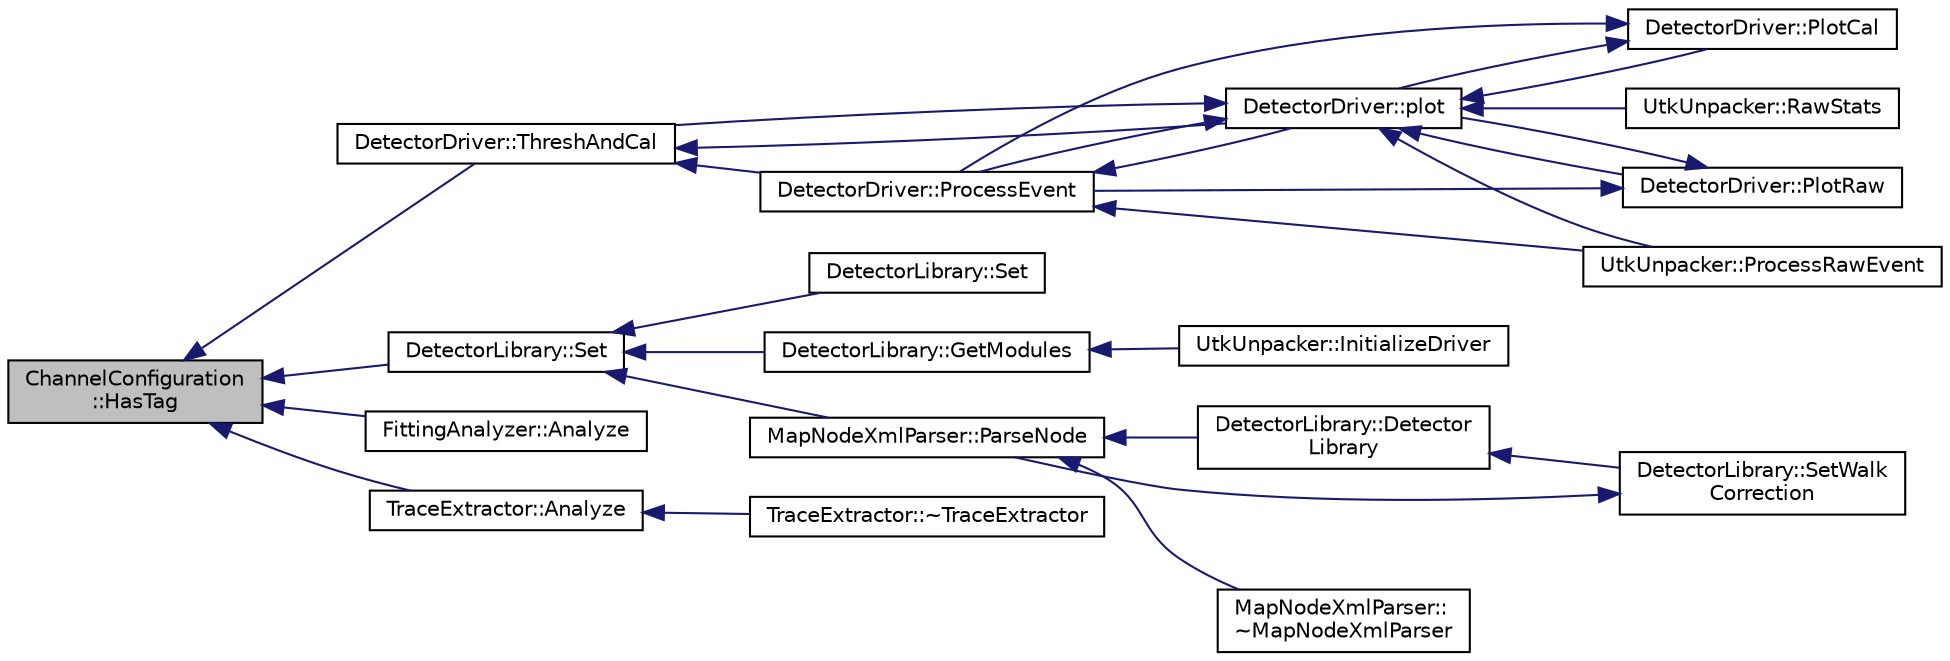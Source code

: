 digraph "ChannelConfiguration::HasTag"
{
  edge [fontname="Helvetica",fontsize="10",labelfontname="Helvetica",labelfontsize="10"];
  node [fontname="Helvetica",fontsize="10",shape=record];
  rankdir="LR";
  Node1 [label="ChannelConfiguration\l::HasTag",height=0.2,width=0.4,color="black", fillcolor="grey75", style="filled", fontcolor="black"];
  Node1 -> Node2 [dir="back",color="midnightblue",fontsize="10",style="solid",fontname="Helvetica"];
  Node2 [label="DetectorDriver::ThreshAndCal",height=0.2,width=0.4,color="black", fillcolor="white", style="filled",URL="$de/d91/class_detector_driver.html#a2ae4e98c641d49183631eceb40dc19bb",tooltip="Check threshold and calibrate each channel. Check the thresholds and calibrate the energy for each ch..."];
  Node2 -> Node3 [dir="back",color="midnightblue",fontsize="10",style="solid",fontname="Helvetica"];
  Node3 [label="DetectorDriver::ProcessEvent",height=0.2,width=0.4,color="black", fillcolor="white", style="filled",URL="$de/d91/class_detector_driver.html#a19c152206c95dfbc2a98ffd1d002165e",tooltip="Control of the event processing. "];
  Node3 -> Node4 [dir="back",color="midnightblue",fontsize="10",style="solid",fontname="Helvetica"];
  Node4 [label="DetectorDriver::plot",height=0.2,width=0.4,color="black", fillcolor="white", style="filled",URL="$de/d91/class_detector_driver.html#a3a556ab94a878e057dea8a081d0df55a",tooltip="Plots into histogram defined by dammId. "];
  Node4 -> Node3 [dir="back",color="midnightblue",fontsize="10",style="solid",fontname="Helvetica"];
  Node4 -> Node2 [dir="back",color="midnightblue",fontsize="10",style="solid",fontname="Helvetica"];
  Node4 -> Node5 [dir="back",color="midnightblue",fontsize="10",style="solid",fontname="Helvetica"];
  Node5 [label="DetectorDriver::PlotRaw",height=0.2,width=0.4,color="black", fillcolor="white", style="filled",URL="$de/d91/class_detector_driver.html#a7f2a28ba2a756e034e38630a5e258309"];
  Node5 -> Node3 [dir="back",color="midnightblue",fontsize="10",style="solid",fontname="Helvetica"];
  Node5 -> Node4 [dir="back",color="midnightblue",fontsize="10",style="solid",fontname="Helvetica"];
  Node4 -> Node6 [dir="back",color="midnightblue",fontsize="10",style="solid",fontname="Helvetica"];
  Node6 [label="DetectorDriver::PlotCal",height=0.2,width=0.4,color="black", fillcolor="white", style="filled",URL="$de/d91/class_detector_driver.html#ad966b8fe4330bb0cf117422b9bd08f40"];
  Node6 -> Node3 [dir="back",color="midnightblue",fontsize="10",style="solid",fontname="Helvetica"];
  Node6 -> Node4 [dir="back",color="midnightblue",fontsize="10",style="solid",fontname="Helvetica"];
  Node4 -> Node7 [dir="back",color="midnightblue",fontsize="10",style="solid",fontname="Helvetica"];
  Node7 [label="UtkUnpacker::ProcessRawEvent",height=0.2,width=0.4,color="black", fillcolor="white", style="filled",URL="$d4/d48/class_utk_unpacker.html#a09c96dd753088977aa1f458f7c07d24b",tooltip="Process all events in the event list. "];
  Node4 -> Node8 [dir="back",color="midnightblue",fontsize="10",style="solid",fontname="Helvetica"];
  Node8 [label="UtkUnpacker::RawStats",height=0.2,width=0.4,color="black", fillcolor="white", style="filled",URL="$d4/d48/class_utk_unpacker.html#a61ba5974ee476d5c3ab316b5b6759204",tooltip="Add an event to generic statistics output. "];
  Node3 -> Node7 [dir="back",color="midnightblue",fontsize="10",style="solid",fontname="Helvetica"];
  Node2 -> Node4 [dir="back",color="midnightblue",fontsize="10",style="solid",fontname="Helvetica"];
  Node1 -> Node9 [dir="back",color="midnightblue",fontsize="10",style="solid",fontname="Helvetica"];
  Node9 [label="DetectorLibrary::Set",height=0.2,width=0.4,color="black", fillcolor="white", style="filled",URL="$dc/dbe/class_detector_library.html#a9b4ea4ad0464f8039dafedbb6a3a7939"];
  Node9 -> Node10 [dir="back",color="midnightblue",fontsize="10",style="solid",fontname="Helvetica"];
  Node10 [label="DetectorLibrary::Set",height=0.2,width=0.4,color="black", fillcolor="white", style="filled",URL="$dc/dbe/class_detector_library.html#ad2c451c7d2dd7b812d8c043c68d19f07"];
  Node9 -> Node11 [dir="back",color="midnightblue",fontsize="10",style="solid",fontname="Helvetica"];
  Node11 [label="DetectorLibrary::GetModules",height=0.2,width=0.4,color="black", fillcolor="white", style="filled",URL="$dc/dbe/class_detector_library.html#ac2a9b10e5c57416ef21f790417c15557"];
  Node11 -> Node12 [dir="back",color="midnightblue",fontsize="10",style="solid",fontname="Helvetica"];
  Node12 [label="UtkUnpacker::InitializeDriver",height=0.2,width=0.4,color="black", fillcolor="white", style="filled",URL="$d4/d48/class_utk_unpacker.html#a89e579a959aaf036eb92ea6b96df8250",tooltip="Initializes the DetectorLibrary and DetectorDriver. "];
  Node9 -> Node13 [dir="back",color="midnightblue",fontsize="10",style="solid",fontname="Helvetica"];
  Node13 [label="MapNodeXmlParser::ParseNode",height=0.2,width=0.4,color="black", fillcolor="white", style="filled",URL="$d1/d1c/class_map_node_xml_parser.html#ab0bb09c0943299b2a793d091efcae1bd"];
  Node13 -> Node14 [dir="back",color="midnightblue",fontsize="10",style="solid",fontname="Helvetica"];
  Node14 [label="DetectorLibrary::Detector\lLibrary",height=0.2,width=0.4,color="black", fillcolor="white", style="filled",URL="$dc/dbe/class_detector_library.html#a139f2413cf7d9890e32d87a0968b0fa2",tooltip="Default Constructor. "];
  Node14 -> Node15 [dir="back",color="midnightblue",fontsize="10",style="solid",fontname="Helvetica"];
  Node15 [label="DetectorLibrary::SetWalk\lCorrection",height=0.2,width=0.4,color="black", fillcolor="white", style="filled",URL="$dc/dbe/class_detector_library.html#a270b2785fce0d3f1b2806c1b6019b7e4"];
  Node15 -> Node13 [dir="back",color="midnightblue",fontsize="10",style="solid",fontname="Helvetica"];
  Node13 -> Node16 [dir="back",color="midnightblue",fontsize="10",style="solid",fontname="Helvetica"];
  Node16 [label="MapNodeXmlParser::\l~MapNodeXmlParser",height=0.2,width=0.4,color="black", fillcolor="white", style="filled",URL="$d1/d1c/class_map_node_xml_parser.html#a45bc6854cdd35a8f9ad82f2c8d2c2b8b",tooltip="Default Destructor. "];
  Node1 -> Node17 [dir="back",color="midnightblue",fontsize="10",style="solid",fontname="Helvetica"];
  Node17 [label="FittingAnalyzer::Analyze",height=0.2,width=0.4,color="black", fillcolor="white", style="filled",URL="$d8/d35/class_fitting_analyzer.html#ae3f301aba508287caefbe46f39f1914d"];
  Node1 -> Node18 [dir="back",color="midnightblue",fontsize="10",style="solid",fontname="Helvetica"];
  Node18 [label="TraceExtractor::Analyze",height=0.2,width=0.4,color="black", fillcolor="white", style="filled",URL="$d8/d3d/class_trace_extractor.html#a3b5bdd6e093f619042d83e4749f1b084"];
  Node18 -> Node19 [dir="back",color="midnightblue",fontsize="10",style="solid",fontname="Helvetica"];
  Node19 [label="TraceExtractor::~TraceExtractor",height=0.2,width=0.4,color="black", fillcolor="white", style="filled",URL="$d8/d3d/class_trace_extractor.html#af0c10d38d76e8b3695bd5e92748a6907"];
}
